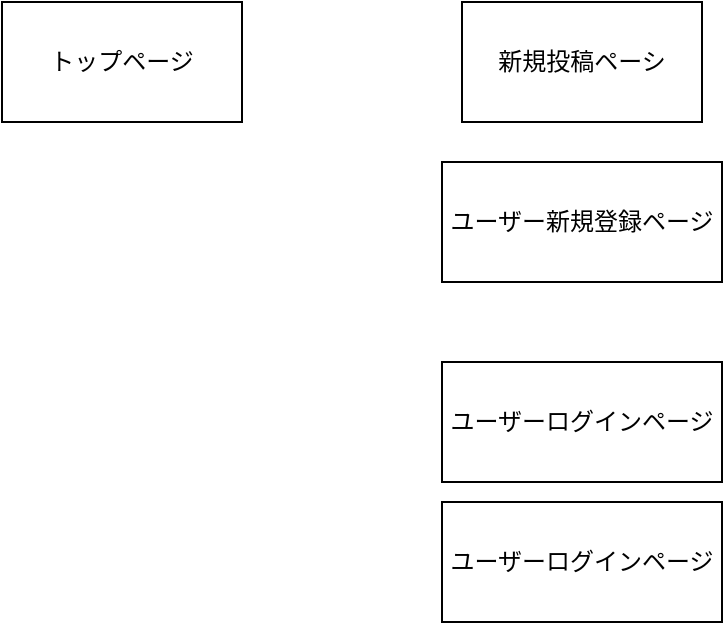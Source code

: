 <mxfile>
    <diagram id="JvW-010RP1PeS1_Mky_U" name="ページ1">
        <mxGraphModel dx="1058" dy="680" grid="1" gridSize="10" guides="1" tooltips="1" connect="1" arrows="1" fold="1" page="1" pageScale="1" pageWidth="827" pageHeight="1169" math="0" shadow="0">
            <root>
                <mxCell id="0"/>
                <mxCell id="1" parent="0"/>
                <mxCell id="2" value="トップページ" style="rounded=0;whiteSpace=wrap;html=1;" vertex="1" parent="1">
                    <mxGeometry x="70" y="130" width="120" height="60" as="geometry"/>
                </mxCell>
                <mxCell id="3" value="新規投稿ペーシ" style="rounded=0;whiteSpace=wrap;html=1;" vertex="1" parent="1">
                    <mxGeometry x="300" y="130" width="120" height="60" as="geometry"/>
                </mxCell>
                <mxCell id="4" value="ユーザー新規登録ページ" style="rounded=0;whiteSpace=wrap;html=1;" vertex="1" parent="1">
                    <mxGeometry x="290" y="210" width="140" height="60" as="geometry"/>
                </mxCell>
                <mxCell id="6" value="ユーザーログインページ" style="rounded=0;whiteSpace=wrap;html=1;" vertex="1" parent="1">
                    <mxGeometry x="290" y="310" width="140" height="60" as="geometry"/>
                </mxCell>
                <mxCell id="7" value="ユーザーログインページ" style="rounded=0;whiteSpace=wrap;html=1;" vertex="1" parent="1">
                    <mxGeometry x="290" y="380" width="140" height="60" as="geometry"/>
                </mxCell>
            </root>
        </mxGraphModel>
    </diagram>
</mxfile>